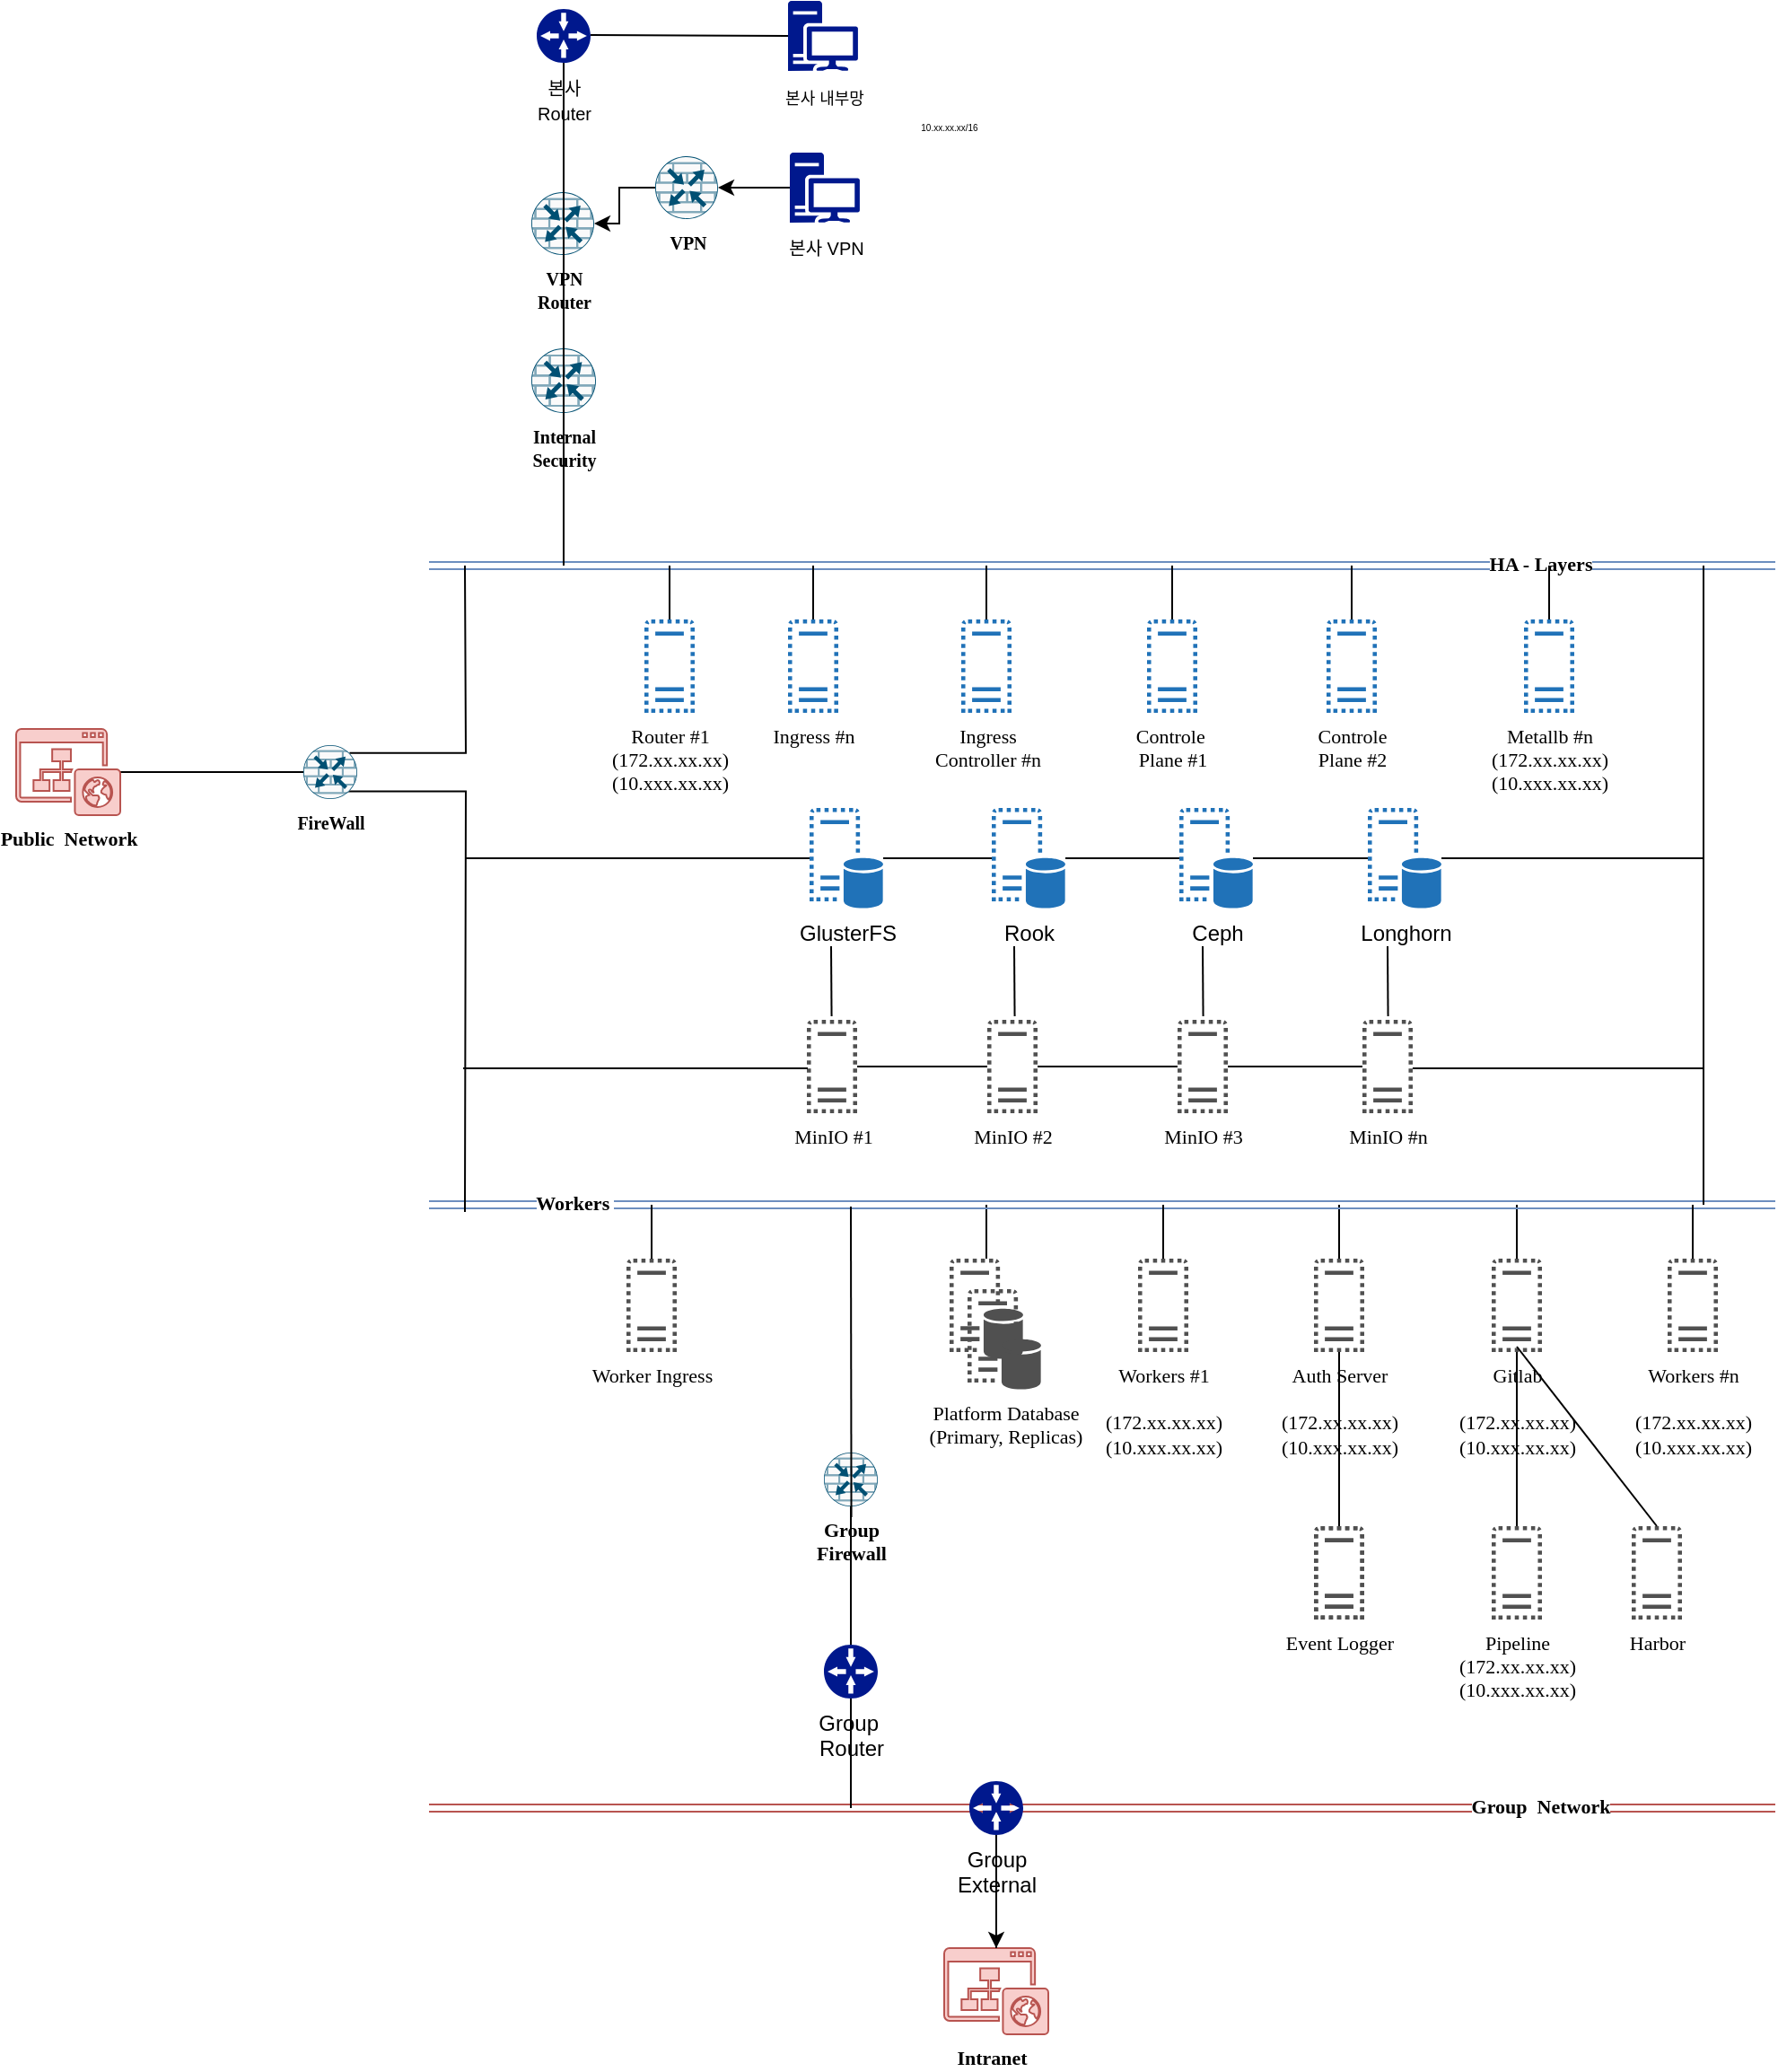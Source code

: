 <mxfile version="20.2.3" type="github">
  <diagram name="Page-1" id="bfe91b75-5d2c-26a0-9c1d-138518896778">
    <mxGraphModel dx="1422" dy="1612" grid="1" gridSize="10" guides="1" tooltips="1" connect="1" arrows="1" fold="1" page="1" pageScale="1" pageWidth="1100" pageHeight="850" background="none" math="0" shadow="0">
      <root>
        <mxCell id="0" />
        <mxCell id="1" parent="0" />
        <mxCell id="kw6kMB2n_E4hMTKtBwWy-3" style="edgeStyle=orthogonalEdgeStyle;rounded=0;orthogonalLoop=1;jettySize=auto;html=1;fontFamily=Tahoma;fontSize=11;endArrow=none;endFill=0;fontStyle=0" parent="1" source="kw6kMB2n_E4hMTKtBwWy-5" edge="1">
          <mxGeometry relative="1" as="geometry">
            <mxPoint x="720.5" y="406" as="targetPoint" />
          </mxGeometry>
        </mxCell>
        <mxCell id="kw6kMB2n_E4hMTKtBwWy-5" value="" style="sketch=0;pointerEvents=1;shadow=0;dashed=0;html=1;strokeColor=none;fillColor=#505050;labelPosition=center;verticalLabelPosition=bottom;verticalAlign=top;outlineConnect=0;align=center;shape=mxgraph.office.servers.virtual_database_server;fontFamily=Tahoma;fontSize=11;fontStyle=1" parent="1" vertex="1">
          <mxGeometry x="700" y="436" width="41" height="56" as="geometry" />
        </mxCell>
        <mxCell id="kw6kMB2n_E4hMTKtBwWy-6" value="&lt;span style=&quot;font-weight: normal;&quot;&gt;Event Logger&lt;/span&gt;" style="sketch=0;pointerEvents=1;shadow=0;dashed=0;html=1;strokeColor=none;fillColor=#505050;labelPosition=center;verticalLabelPosition=bottom;verticalAlign=top;outlineConnect=0;align=center;shape=mxgraph.office.servers.virtual_server;fontFamily=Tahoma;fontSize=11;fontStyle=1" parent="1" vertex="1">
          <mxGeometry x="903" y="585" width="28" height="52" as="geometry" />
        </mxCell>
        <mxCell id="kw6kMB2n_E4hMTKtBwWy-7" style="edgeStyle=orthogonalEdgeStyle;rounded=0;orthogonalLoop=1;jettySize=auto;html=1;fontFamily=Tahoma;fontSize=11;endArrow=none;endFill=0;fontStyle=0" parent="1" source="kw6kMB2n_E4hMTKtBwWy-9" edge="1">
          <mxGeometry relative="1" as="geometry">
            <mxPoint x="917" y="406" as="targetPoint" />
          </mxGeometry>
        </mxCell>
        <mxCell id="kw6kMB2n_E4hMTKtBwWy-8" style="edgeStyle=orthogonalEdgeStyle;rounded=0;orthogonalLoop=1;jettySize=auto;html=1;fontFamily=Tahoma;fontSize=11;endArrow=none;endFill=0;" parent="1" source="kw6kMB2n_E4hMTKtBwWy-9" target="kw6kMB2n_E4hMTKtBwWy-6" edge="1">
          <mxGeometry relative="1" as="geometry" />
        </mxCell>
        <mxCell id="kw6kMB2n_E4hMTKtBwWy-9" value="&lt;span style=&quot;font-weight: 400;&quot;&gt;Auth Server&lt;/span&gt;&lt;br&gt;&lt;br&gt;&lt;span style=&quot;font-weight: 400;&quot;&gt;(172.xx.xx.xx)&lt;/span&gt;&lt;br style=&quot;font-weight: 400;&quot;&gt;&lt;span style=&quot;font-weight: 400;&quot;&gt;(10.xxx.xx.xx)&lt;/span&gt;" style="sketch=0;pointerEvents=1;shadow=0;dashed=0;html=1;strokeColor=none;fillColor=#505050;labelPosition=center;verticalLabelPosition=bottom;verticalAlign=top;outlineConnect=0;align=center;shape=mxgraph.office.servers.virtual_server;fontFamily=Tahoma;fontSize=11;fontStyle=1" parent="1" vertex="1">
          <mxGeometry x="903" y="436" width="28" height="52" as="geometry" />
        </mxCell>
        <mxCell id="kw6kMB2n_E4hMTKtBwWy-10" style="edgeStyle=orthogonalEdgeStyle;rounded=0;orthogonalLoop=1;jettySize=auto;html=1;fontFamily=Tahoma;fontSize=11;endArrow=none;endFill=0;fontStyle=0" parent="1" source="kw6kMB2n_E4hMTKtBwWy-11" edge="1">
          <mxGeometry relative="1" as="geometry">
            <mxPoint x="1016" y="406" as="targetPoint" />
          </mxGeometry>
        </mxCell>
        <mxCell id="kw6kMB2n_E4hMTKtBwWy-11" value="&lt;span style=&quot;font-weight: normal;&quot;&gt;Gitlab&lt;/span&gt;&lt;br&gt;&lt;br&gt;&lt;span style=&quot;font-weight: 400;&quot;&gt;(172.xx.xx.xx)&lt;/span&gt;&lt;br style=&quot;font-weight: 400;&quot;&gt;&lt;span style=&quot;font-weight: 400;&quot;&gt;(10.xxx.xx.xx)&lt;/span&gt;" style="sketch=0;pointerEvents=1;shadow=0;dashed=0;html=1;strokeColor=none;fillColor=#505050;labelPosition=center;verticalLabelPosition=bottom;verticalAlign=top;outlineConnect=0;align=center;shape=mxgraph.office.servers.virtual_server;fontFamily=Tahoma;fontSize=11;fontStyle=1" parent="1" vertex="1">
          <mxGeometry x="1002" y="436" width="28" height="52" as="geometry" />
        </mxCell>
        <mxCell id="kw6kMB2n_E4hMTKtBwWy-12" value="" style="shape=link;html=1;rounded=0;fontFamily=Tahoma;fontSize=11;fontStyle=1;fillColor=#dae8fc;strokeColor=#6c8ebf;" parent="1" edge="1">
          <mxGeometry width="100" relative="1" as="geometry">
            <mxPoint x="410" y="406" as="sourcePoint" />
            <mxPoint x="1160" y="406" as="targetPoint" />
          </mxGeometry>
        </mxCell>
        <mxCell id="kw6kMB2n_E4hMTKtBwWy-13" value="Workers&amp;nbsp;" style="edgeLabel;html=1;align=center;verticalAlign=middle;resizable=0;points=[];fontSize=11;fontFamily=Tahoma;fontStyle=1" parent="kw6kMB2n_E4hMTKtBwWy-12" vertex="1" connectable="0">
          <mxGeometry x="0.649" y="1" relative="1" as="geometry">
            <mxPoint x="-538" as="offset" />
          </mxGeometry>
        </mxCell>
        <mxCell id="kw6kMB2n_E4hMTKtBwWy-14" value="" style="shape=link;html=1;rounded=0;fontFamily=Tahoma;fontSize=11;fontStyle=1;fillColor=#dae8fc;strokeColor=#6c8ebf;" parent="1" edge="1">
          <mxGeometry width="100" relative="1" as="geometry">
            <mxPoint x="410" y="50" as="sourcePoint" />
            <mxPoint x="1160" y="50" as="targetPoint" />
          </mxGeometry>
        </mxCell>
        <mxCell id="kw6kMB2n_E4hMTKtBwWy-15" value="HA - Layers" style="edgeLabel;html=1;align=center;verticalAlign=middle;resizable=0;points=[];fontSize=11;fontFamily=Tahoma;fontStyle=1" parent="kw6kMB2n_E4hMTKtBwWy-14" vertex="1" connectable="0">
          <mxGeometry x="0.649" y="1" relative="1" as="geometry">
            <mxPoint as="offset" />
          </mxGeometry>
        </mxCell>
        <mxCell id="kw6kMB2n_E4hMTKtBwWy-16" style="edgeStyle=orthogonalEdgeStyle;rounded=0;orthogonalLoop=1;jettySize=auto;html=1;fontFamily=Tahoma;fontSize=11;endArrow=none;endFill=0;fontStyle=0" parent="1" source="kw6kMB2n_E4hMTKtBwWy-17" edge="1">
          <mxGeometry relative="1" as="geometry">
            <mxPoint x="720.5" y="50" as="targetPoint" />
          </mxGeometry>
        </mxCell>
        <mxCell id="kw6kMB2n_E4hMTKtBwWy-17" value="Ingress&lt;br&gt;Controller #n" style="sketch=0;pointerEvents=1;shadow=0;dashed=0;html=1;strokeColor=none;labelPosition=center;verticalLabelPosition=bottom;verticalAlign=top;outlineConnect=0;align=center;shape=mxgraph.office.servers.virtual_server;fillColor=#2072B8;fontFamily=Tahoma;fontSize=11;fontStyle=0" parent="1" vertex="1">
          <mxGeometry x="706.5" y="80" width="28" height="52" as="geometry" />
        </mxCell>
        <mxCell id="kw6kMB2n_E4hMTKtBwWy-18" style="edgeStyle=orthogonalEdgeStyle;rounded=0;orthogonalLoop=1;jettySize=auto;html=1;fontFamily=Tahoma;fontSize=11;endArrow=none;endFill=0;fontStyle=0" parent="1" source="kw6kMB2n_E4hMTKtBwWy-19" edge="1">
          <mxGeometry relative="1" as="geometry">
            <mxPoint x="824" y="50" as="targetPoint" />
          </mxGeometry>
        </mxCell>
        <mxCell id="kw6kMB2n_E4hMTKtBwWy-19" value="Controle&amp;nbsp;&lt;br&gt;Plane #1" style="sketch=0;pointerEvents=1;shadow=0;dashed=0;html=1;strokeColor=none;labelPosition=center;verticalLabelPosition=bottom;verticalAlign=top;outlineConnect=0;align=center;shape=mxgraph.office.servers.virtual_server;fillColor=#2072B8;fontFamily=Tahoma;fontSize=11;fontStyle=0" parent="1" vertex="1">
          <mxGeometry x="810" y="80" width="28" height="52" as="geometry" />
        </mxCell>
        <mxCell id="kw6kMB2n_E4hMTKtBwWy-20" style="edgeStyle=orthogonalEdgeStyle;rounded=0;orthogonalLoop=1;jettySize=auto;html=1;fontFamily=Tahoma;fontSize=11;endArrow=none;endFill=0;fontStyle=0" parent="1" source="kw6kMB2n_E4hMTKtBwWy-21" edge="1">
          <mxGeometry relative="1" as="geometry">
            <mxPoint x="924" y="50" as="targetPoint" />
          </mxGeometry>
        </mxCell>
        <mxCell id="kw6kMB2n_E4hMTKtBwWy-21" value="Controle&lt;br&gt;Plane #2" style="sketch=0;pointerEvents=1;shadow=0;dashed=0;html=1;strokeColor=none;labelPosition=center;verticalLabelPosition=bottom;verticalAlign=top;outlineConnect=0;align=center;shape=mxgraph.office.servers.virtual_server;fillColor=#2072B8;fontFamily=Tahoma;fontSize=11;fontStyle=0" parent="1" vertex="1">
          <mxGeometry x="910" y="80" width="28" height="52" as="geometry" />
        </mxCell>
        <mxCell id="kw6kMB2n_E4hMTKtBwWy-22" style="edgeStyle=orthogonalEdgeStyle;rounded=0;orthogonalLoop=1;jettySize=auto;html=1;fontFamily=Tahoma;fontSize=11;endArrow=none;endFill=0;fontStyle=0" parent="1" source="kw6kMB2n_E4hMTKtBwWy-23" edge="1">
          <mxGeometry relative="1" as="geometry">
            <mxPoint x="1034" y="50" as="targetPoint" />
          </mxGeometry>
        </mxCell>
        <mxCell id="kw6kMB2n_E4hMTKtBwWy-23" value="Metallb #n&lt;br&gt;(172.xx.xx.xx)&lt;br&gt;(10.xxx.xx.xx)" style="sketch=0;pointerEvents=1;shadow=0;dashed=0;html=1;strokeColor=none;labelPosition=center;verticalLabelPosition=bottom;verticalAlign=top;outlineConnect=0;align=center;shape=mxgraph.office.servers.virtual_server;fillColor=#2072B8;fontFamily=Tahoma;fontSize=11;fontStyle=0" parent="1" vertex="1">
          <mxGeometry x="1020" y="80" width="28" height="52" as="geometry" />
        </mxCell>
        <mxCell id="kw6kMB2n_E4hMTKtBwWy-24" style="edgeStyle=orthogonalEdgeStyle;rounded=0;orthogonalLoop=1;jettySize=auto;html=1;fontFamily=Tahoma;fontSize=11;endArrow=none;endFill=0;fontStyle=0" parent="1" source="kw6kMB2n_E4hMTKtBwWy-25" edge="1">
          <mxGeometry relative="1" as="geometry">
            <mxPoint x="819" y="406" as="targetPoint" />
          </mxGeometry>
        </mxCell>
        <mxCell id="kw6kMB2n_E4hMTKtBwWy-25" value="Workers #1&lt;br&gt;&lt;br&gt;(172.xx.xx.xx)&lt;br&gt;(10.xxx.xx.xx)" style="sketch=0;pointerEvents=1;shadow=0;dashed=0;html=1;strokeColor=none;fillColor=#505050;labelPosition=center;verticalLabelPosition=bottom;verticalAlign=top;outlineConnect=0;align=center;shape=mxgraph.office.servers.virtual_server;fontFamily=Tahoma;fontSize=11;fontStyle=0" parent="1" vertex="1">
          <mxGeometry x="805" y="436" width="28" height="52" as="geometry" />
        </mxCell>
        <mxCell id="kw6kMB2n_E4hMTKtBwWy-26" style="edgeStyle=orthogonalEdgeStyle;rounded=0;orthogonalLoop=1;jettySize=auto;html=1;fontFamily=Tahoma;fontSize=11;endArrow=none;endFill=0;fontStyle=0" parent="1" source="kw6kMB2n_E4hMTKtBwWy-27" edge="1">
          <mxGeometry relative="1" as="geometry">
            <mxPoint x="1114" y="406" as="targetPoint" />
          </mxGeometry>
        </mxCell>
        <mxCell id="kw6kMB2n_E4hMTKtBwWy-27" value="Workers #n&lt;br&gt;&lt;br&gt;(172.xx.xx.xx)&lt;br&gt;(10.xxx.xx.xx)" style="sketch=0;pointerEvents=1;shadow=0;dashed=0;html=1;strokeColor=none;fillColor=#505050;labelPosition=center;verticalLabelPosition=bottom;verticalAlign=top;outlineConnect=0;align=center;shape=mxgraph.office.servers.virtual_server;fontFamily=Tahoma;fontSize=11;fontStyle=0" parent="1" vertex="1">
          <mxGeometry x="1100" y="436" width="28" height="52" as="geometry" />
        </mxCell>
        <mxCell id="kw6kMB2n_E4hMTKtBwWy-28" style="edgeStyle=orthogonalEdgeStyle;rounded=0;orthogonalLoop=1;jettySize=auto;html=1;fontFamily=Tahoma;fontSize=11;endArrow=none;endFill=0;fontStyle=0" parent="1" source="kw6kMB2n_E4hMTKtBwWy-29" edge="1">
          <mxGeometry relative="1" as="geometry">
            <mxPoint x="534" y="406" as="targetPoint" />
          </mxGeometry>
        </mxCell>
        <mxCell id="kw6kMB2n_E4hMTKtBwWy-29" value="Worker Ingress" style="sketch=0;pointerEvents=1;shadow=0;dashed=0;html=1;strokeColor=none;fillColor=#505050;labelPosition=center;verticalLabelPosition=bottom;verticalAlign=top;outlineConnect=0;align=center;shape=mxgraph.office.servers.virtual_server;fontFamily=Tahoma;fontSize=11;fontStyle=0" parent="1" vertex="1">
          <mxGeometry x="520" y="436" width="28" height="52" as="geometry" />
        </mxCell>
        <mxCell id="kw6kMB2n_E4hMTKtBwWy-30" style="edgeStyle=orthogonalEdgeStyle;rounded=0;orthogonalLoop=1;jettySize=auto;html=1;fontFamily=Tahoma;fontSize=11;endArrow=none;endFill=0;fontStyle=0" parent="1" source="kw6kMB2n_E4hMTKtBwWy-31" edge="1">
          <mxGeometry relative="1" as="geometry">
            <mxPoint x="544" y="50" as="targetPoint" />
          </mxGeometry>
        </mxCell>
        <mxCell id="kw6kMB2n_E4hMTKtBwWy-31" value="Router #1&lt;br&gt;(172.xx.xx.xx)&lt;br&gt;(10.xxx.xx.xx)" style="sketch=0;pointerEvents=1;shadow=0;dashed=0;html=1;strokeColor=none;labelPosition=center;verticalLabelPosition=bottom;verticalAlign=top;outlineConnect=0;align=center;shape=mxgraph.office.servers.virtual_server;fillColor=#2072B8;fontFamily=Tahoma;fontSize=11;fontStyle=0" parent="1" vertex="1">
          <mxGeometry x="530" y="80" width="28" height="52" as="geometry" />
        </mxCell>
        <mxCell id="kw6kMB2n_E4hMTKtBwWy-32" style="edgeStyle=orthogonalEdgeStyle;rounded=0;orthogonalLoop=1;jettySize=auto;html=1;fontFamily=Tahoma;fontSize=11;endArrow=none;endFill=0;fontStyle=0" parent="1" source="kw6kMB2n_E4hMTKtBwWy-33" edge="1">
          <mxGeometry relative="1" as="geometry">
            <mxPoint x="624" y="50" as="targetPoint" />
          </mxGeometry>
        </mxCell>
        <mxCell id="kw6kMB2n_E4hMTKtBwWy-33" value="Ingress #n" style="sketch=0;pointerEvents=1;shadow=0;dashed=0;html=1;strokeColor=none;labelPosition=center;verticalLabelPosition=bottom;verticalAlign=top;outlineConnect=0;align=center;shape=mxgraph.office.servers.virtual_server;fillColor=#2072B8;fontFamily=Tahoma;fontSize=11;fontStyle=0" parent="1" vertex="1">
          <mxGeometry x="610" y="80" width="28" height="52" as="geometry" />
        </mxCell>
        <mxCell id="kw6kMB2n_E4hMTKtBwWy-34" style="edgeStyle=orthogonalEdgeStyle;rounded=0;orthogonalLoop=1;jettySize=auto;html=1;exitX=0.856;exitY=0.145;exitDx=0;exitDy=0;exitPerimeter=0;fontFamily=Tahoma;fontSize=11;endArrow=none;endFill=0;fontStyle=0" parent="1" source="kw6kMB2n_E4hMTKtBwWy-36" edge="1">
          <mxGeometry relative="1" as="geometry">
            <mxPoint x="430" y="50" as="targetPoint" />
            <mxPoint x="356.5" y="160" as="sourcePoint" />
          </mxGeometry>
        </mxCell>
        <mxCell id="kw6kMB2n_E4hMTKtBwWy-35" style="edgeStyle=orthogonalEdgeStyle;rounded=0;orthogonalLoop=1;jettySize=auto;html=1;exitX=0.7;exitY=0.86;exitDx=0;exitDy=0;exitPerimeter=0;fontFamily=Tahoma;fontSize=11;endArrow=none;endFill=0;fontStyle=0" parent="1" source="kw6kMB2n_E4hMTKtBwWy-36" edge="1">
          <mxGeometry relative="1" as="geometry">
            <mxPoint x="430" y="410" as="targetPoint" />
            <mxPoint x="356.5" y="187.5" as="sourcePoint" />
          </mxGeometry>
        </mxCell>
        <mxCell id="kw6kMB2n_E4hMTKtBwWy-36" value="&lt;font style=&quot;font-size: 10px;&quot;&gt;FireWall&lt;/font&gt;" style="sketch=0;points=[[0.5,0,0],[1,0.5,0],[0.5,1,0],[0,0.5,0],[0.145,0.145,0],[0.856,0.145,0],[0.855,0.856,0],[0.145,0.855,0]];verticalLabelPosition=bottom;html=1;verticalAlign=top;aspect=fixed;align=center;pointerEvents=1;shape=mxgraph.cisco19.rect;prIcon=router_with_firewall;fillColor=#FAFAFA;strokeColor=#005073;fontFamily=Tahoma;fontSize=11;fontStyle=1" parent="1" vertex="1">
          <mxGeometry x="340" y="150" width="30" height="30" as="geometry" />
        </mxCell>
        <mxCell id="kw6kMB2n_E4hMTKtBwWy-37" style="edgeStyle=orthogonalEdgeStyle;rounded=0;orthogonalLoop=1;jettySize=auto;html=1;entryX=0;entryY=0.5;entryDx=0;entryDy=0;entryPerimeter=0;fontFamily=Tahoma;fontSize=11;endArrow=none;endFill=0;fontStyle=0" parent="1" source="kw6kMB2n_E4hMTKtBwWy-38" target="kw6kMB2n_E4hMTKtBwWy-36" edge="1">
          <mxGeometry relative="1" as="geometry" />
        </mxCell>
        <mxCell id="kw6kMB2n_E4hMTKtBwWy-38" value="Public&amp;nbsp; Network" style="sketch=0;pointerEvents=1;shadow=0;dashed=0;html=1;strokeColor=#b85450;fillColor=#f8cecc;labelPosition=center;verticalLabelPosition=bottom;verticalAlign=top;outlineConnect=0;align=center;shape=mxgraph.office.sites.website_public;fontFamily=Tahoma;fontSize=11;fontStyle=1" parent="1" vertex="1">
          <mxGeometry x="180" y="141" width="58" height="48" as="geometry" />
        </mxCell>
        <mxCell id="kw6kMB2n_E4hMTKtBwWy-39" value="" style="shape=link;html=1;rounded=0;fontFamily=Tahoma;fontSize=11;fillColor=#f8cecc;strokeColor=#b85450;fontStyle=1" parent="1" edge="1">
          <mxGeometry width="100" relative="1" as="geometry">
            <mxPoint x="410" y="742" as="sourcePoint" />
            <mxPoint x="1160" y="742" as="targetPoint" />
          </mxGeometry>
        </mxCell>
        <mxCell id="kw6kMB2n_E4hMTKtBwWy-40" value="Group&amp;nbsp; Network" style="edgeLabel;html=1;align=center;verticalAlign=middle;resizable=0;points=[];fontSize=11;fontFamily=Tahoma;fontStyle=1" parent="kw6kMB2n_E4hMTKtBwWy-39" vertex="1" connectable="0">
          <mxGeometry x="0.649" y="1" relative="1" as="geometry">
            <mxPoint as="offset" />
          </mxGeometry>
        </mxCell>
        <mxCell id="kw6kMB2n_E4hMTKtBwWy-41" style="edgeStyle=orthogonalEdgeStyle;rounded=0;orthogonalLoop=1;jettySize=auto;html=1;fontFamily=Tahoma;fontSize=11;endArrow=none;endFill=0;fontStyle=0;exitX=0.5;exitY=1;exitDx=0;exitDy=0;exitPerimeter=0;startArrow=none;" parent="1" source="kw6kMB2n_E4hMTKtBwWy-51" edge="1">
          <mxGeometry relative="1" as="geometry">
            <mxPoint x="645" y="742" as="targetPoint" />
          </mxGeometry>
        </mxCell>
        <mxCell id="kw6kMB2n_E4hMTKtBwWy-42" value="Group&lt;br&gt;Firewall" style="sketch=0;points=[[0.5,0,0],[1,0.5,0],[0.5,1,0],[0,0.5,0],[0.145,0.145,0],[0.856,0.145,0],[0.855,0.856,0],[0.145,0.855,0]];verticalLabelPosition=bottom;html=1;verticalAlign=top;aspect=fixed;align=center;pointerEvents=1;shape=mxgraph.cisco19.rect;prIcon=router_with_firewall;fillColor=#FAFAFA;strokeColor=#005073;fontFamily=Tahoma;fontSize=11;fontStyle=1" parent="1" vertex="1">
          <mxGeometry x="630" y="544" width="30" height="30" as="geometry" />
        </mxCell>
        <mxCell id="kw6kMB2n_E4hMTKtBwWy-43" value="" style="sketch=0;pointerEvents=1;shadow=0;dashed=0;html=1;strokeColor=none;fillColor=#505050;labelPosition=center;verticalLabelPosition=bottom;verticalAlign=top;outlineConnect=0;align=center;shape=mxgraph.office.servers.virtual_server;fontFamily=Tahoma;fontSize=11;fontStyle=1" parent="1" vertex="1">
          <mxGeometry x="903" y="585" width="28" height="52" as="geometry" />
        </mxCell>
        <mxCell id="kw6kMB2n_E4hMTKtBwWy-46" value="&lt;span style=&quot;font-weight: normal;&quot;&gt;Pipeline&lt;br&gt;&lt;/span&gt;&lt;span style=&quot;font-weight: 400;&quot;&gt;(172.xx.xx.xx)&lt;/span&gt;&lt;br style=&quot;font-weight: 400;&quot;&gt;&lt;span style=&quot;font-weight: 400;&quot;&gt;(10.xxx.xx.xx)&lt;/span&gt;&lt;span style=&quot;font-weight: normal;&quot;&gt;&lt;br&gt;&lt;/span&gt;" style="sketch=0;pointerEvents=1;shadow=0;dashed=0;html=1;strokeColor=none;fillColor=#505050;labelPosition=center;verticalLabelPosition=bottom;verticalAlign=top;outlineConnect=0;align=center;shape=mxgraph.office.servers.virtual_server;fontFamily=Tahoma;fontSize=11;fontStyle=1" parent="1" vertex="1">
          <mxGeometry x="1002" y="585" width="28" height="52" as="geometry" />
        </mxCell>
        <mxCell id="kw6kMB2n_E4hMTKtBwWy-47" value="&lt;span style=&quot;font-weight: normal;&quot;&gt;Harbor&lt;/span&gt;" style="sketch=0;pointerEvents=1;shadow=0;dashed=0;html=1;strokeColor=none;fillColor=#505050;labelPosition=center;verticalLabelPosition=bottom;verticalAlign=top;outlineConnect=0;align=center;shape=mxgraph.office.servers.virtual_server;fontFamily=Tahoma;fontSize=11;fontStyle=1" parent="1" vertex="1">
          <mxGeometry x="1080" y="585" width="28" height="52" as="geometry" />
        </mxCell>
        <mxCell id="kw6kMB2n_E4hMTKtBwWy-48" value="" style="endArrow=none;html=1;rounded=0;" parent="1" source="kw6kMB2n_E4hMTKtBwWy-46" target="kw6kMB2n_E4hMTKtBwWy-11" edge="1">
          <mxGeometry width="50" height="50" relative="1" as="geometry">
            <mxPoint x="1020" y="565" as="sourcePoint" />
            <mxPoint x="1070" y="515" as="targetPoint" />
          </mxGeometry>
        </mxCell>
        <mxCell id="kw6kMB2n_E4hMTKtBwWy-49" value="" style="endArrow=none;html=1;rounded=0;entryX=0.5;entryY=0;entryDx=0;entryDy=0;entryPerimeter=0;" parent="1" target="kw6kMB2n_E4hMTKtBwWy-47" edge="1">
          <mxGeometry width="50" height="50" relative="1" as="geometry">
            <mxPoint x="1016" y="485" as="sourcePoint" />
            <mxPoint x="1050" y="585" as="targetPoint" />
          </mxGeometry>
        </mxCell>
        <mxCell id="kw6kMB2n_E4hMTKtBwWy-51" value="Group&amp;nbsp;&lt;br&gt;Router" style="sketch=0;aspect=fixed;pointerEvents=1;shadow=0;dashed=0;html=1;strokeColor=none;labelPosition=center;verticalLabelPosition=bottom;verticalAlign=top;align=center;fillColor=#00188D;shape=mxgraph.mscae.enterprise.gateway" parent="1" vertex="1">
          <mxGeometry x="630" y="651" width="30" height="30" as="geometry" />
        </mxCell>
        <mxCell id="kw6kMB2n_E4hMTKtBwWy-52" value="" style="edgeStyle=orthogonalEdgeStyle;rounded=0;orthogonalLoop=1;jettySize=auto;html=1;fontFamily=Tahoma;fontSize=11;endArrow=none;endFill=0;fontStyle=0;exitX=0.5;exitY=1;exitDx=0;exitDy=0;exitPerimeter=0;entryX=0.5;entryY=0;entryDx=0;entryDy=0;entryPerimeter=0;" parent="1" source="kw6kMB2n_E4hMTKtBwWy-42" target="kw6kMB2n_E4hMTKtBwWy-51" edge="1">
          <mxGeometry relative="1" as="geometry">
            <mxPoint x="645.0" y="675" as="targetPoint" />
            <mxPoint x="645" y="492" as="sourcePoint" />
          </mxGeometry>
        </mxCell>
        <mxCell id="kw6kMB2n_E4hMTKtBwWy-138" value="" style="edgeStyle=orthogonalEdgeStyle;rounded=0;orthogonalLoop=1;jettySize=auto;html=1;fontSize=10;" parent="1" source="kw6kMB2n_E4hMTKtBwWy-53" target="kw6kMB2n_E4hMTKtBwWy-136" edge="1">
          <mxGeometry relative="1" as="geometry" />
        </mxCell>
        <mxCell id="kw6kMB2n_E4hMTKtBwWy-53" value="Group&lt;br&gt;External" style="sketch=0;aspect=fixed;pointerEvents=1;shadow=0;dashed=0;html=1;strokeColor=none;labelPosition=center;verticalLabelPosition=bottom;verticalAlign=top;align=center;fillColor=#00188D;shape=mxgraph.mscae.enterprise.gateway" parent="1" vertex="1">
          <mxGeometry x="711" y="727" width="30" height="30" as="geometry" />
        </mxCell>
        <mxCell id="kw6kMB2n_E4hMTKtBwWy-54" value="&lt;font style=&quot;font-size: 9px;&quot;&gt;본사 내부망&lt;/font&gt;" style="sketch=0;aspect=fixed;pointerEvents=1;shadow=0;dashed=0;html=1;strokeColor=none;labelPosition=center;verticalLabelPosition=bottom;verticalAlign=top;align=center;fillColor=#00188D;shape=mxgraph.mscae.enterprise.workstation_client" parent="1" vertex="1">
          <mxGeometry x="610" y="-264.5" width="39" height="39" as="geometry" />
        </mxCell>
        <mxCell id="kw6kMB2n_E4hMTKtBwWy-55" value="&lt;font size=&quot;1&quot;&gt;본사&lt;br&gt;Router&lt;br&gt;&lt;/font&gt;" style="sketch=0;aspect=fixed;pointerEvents=1;shadow=0;dashed=0;html=1;strokeColor=none;labelPosition=center;verticalLabelPosition=bottom;verticalAlign=top;align=center;fillColor=#00188D;shape=mxgraph.mscae.enterprise.gateway" parent="1" vertex="1">
          <mxGeometry x="470" y="-260" width="30" height="30" as="geometry" />
        </mxCell>
        <mxCell id="kw6kMB2n_E4hMTKtBwWy-56" value="&lt;font size=&quot;1&quot;&gt;VPN&lt;br&gt;Router&lt;br&gt;&lt;/font&gt;" style="sketch=0;points=[[0.5,0,0],[1,0.5,0],[0.5,1,0],[0,0.5,0],[0.145,0.145,0],[0.856,0.145,0],[0.855,0.856,0],[0.145,0.855,0]];verticalLabelPosition=bottom;html=1;verticalAlign=top;aspect=fixed;align=center;pointerEvents=1;shape=mxgraph.cisco19.rect;prIcon=router_with_firewall;fillColor=#FAFAFA;strokeColor=#005073;fontFamily=Tahoma;fontSize=11;fontStyle=1" parent="1" vertex="1">
          <mxGeometry x="467" y="-158" width="35" height="35" as="geometry" />
        </mxCell>
        <mxCell id="kw6kMB2n_E4hMTKtBwWy-57" value="&lt;font size=&quot;1&quot;&gt;Internal&lt;br&gt;Security&lt;br&gt;&lt;/font&gt;" style="sketch=0;points=[[0.5,0,0],[1,0.5,0],[0.5,1,0],[0,0.5,0],[0.145,0.145,0],[0.856,0.145,0],[0.855,0.856,0],[0.145,0.855,0]];verticalLabelPosition=bottom;html=1;verticalAlign=top;aspect=fixed;align=center;pointerEvents=1;shape=mxgraph.cisco19.rect;prIcon=router_with_firewall;fillColor=#FAFAFA;strokeColor=#005073;fontFamily=Tahoma;fontSize=11;fontStyle=1" parent="1" vertex="1">
          <mxGeometry x="467" y="-71" width="36" height="36" as="geometry" />
        </mxCell>
        <mxCell id="kw6kMB2n_E4hMTKtBwWy-58" value="" style="endArrow=none;html=1;rounded=0;entryX=0;entryY=0.5;entryDx=0;entryDy=0;entryPerimeter=0;" parent="1" target="kw6kMB2n_E4hMTKtBwWy-54" edge="1">
          <mxGeometry width="50" height="50" relative="1" as="geometry">
            <mxPoint x="500" y="-245.5" as="sourcePoint" />
            <mxPoint x="620" y="-170.5" as="targetPoint" />
          </mxGeometry>
        </mxCell>
        <mxCell id="kw6kMB2n_E4hMTKtBwWy-59" value="" style="endArrow=none;html=1;rounded=0;entryX=0.5;entryY=1;entryDx=0;entryDy=0;entryPerimeter=0;" parent="1" target="kw6kMB2n_E4hMTKtBwWy-55" edge="1">
          <mxGeometry width="50" height="50" relative="1" as="geometry">
            <mxPoint x="485" y="50" as="sourcePoint" />
            <mxPoint x="430" y="-180" as="targetPoint" />
          </mxGeometry>
        </mxCell>
        <mxCell id="kw6kMB2n_E4hMTKtBwWy-60" value="" style="edgeStyle=orthogonalEdgeStyle;rounded=0;orthogonalLoop=1;jettySize=auto;html=1;" parent="1" source="kw6kMB2n_E4hMTKtBwWy-61" target="kw6kMB2n_E4hMTKtBwWy-63" edge="1">
          <mxGeometry relative="1" as="geometry" />
        </mxCell>
        <mxCell id="kw6kMB2n_E4hMTKtBwWy-61" value="&lt;font size=&quot;1&quot;&gt;본사 VPN&lt;br&gt;&lt;/font&gt;" style="sketch=0;aspect=fixed;pointerEvents=1;shadow=0;dashed=0;html=1;strokeColor=none;labelPosition=center;verticalLabelPosition=bottom;verticalAlign=top;align=center;fillColor=#00188D;shape=mxgraph.mscae.enterprise.workstation_client" parent="1" vertex="1">
          <mxGeometry x="611" y="-180" width="39" height="39" as="geometry" />
        </mxCell>
        <mxCell id="kw6kMB2n_E4hMTKtBwWy-62" value="" style="edgeStyle=orthogonalEdgeStyle;rounded=0;orthogonalLoop=1;jettySize=auto;html=1;" parent="1" source="kw6kMB2n_E4hMTKtBwWy-63" target="kw6kMB2n_E4hMTKtBwWy-56" edge="1">
          <mxGeometry relative="1" as="geometry" />
        </mxCell>
        <mxCell id="kw6kMB2n_E4hMTKtBwWy-63" value="&lt;font size=&quot;1&quot;&gt;VPN&lt;br&gt;&lt;/font&gt;" style="sketch=0;points=[[0.5,0,0],[1,0.5,0],[0.5,1,0],[0,0.5,0],[0.145,0.145,0],[0.856,0.145,0],[0.855,0.856,0],[0.145,0.855,0]];verticalLabelPosition=bottom;html=1;verticalAlign=top;aspect=fixed;align=center;pointerEvents=1;shape=mxgraph.cisco19.rect;prIcon=router_with_firewall;fillColor=#FAFAFA;strokeColor=#005073;fontFamily=Tahoma;fontSize=11;fontStyle=1" parent="1" vertex="1">
          <mxGeometry x="536" y="-178" width="35" height="35" as="geometry" />
        </mxCell>
        <mxCell id="kw6kMB2n_E4hMTKtBwWy-65" value="10.xx.xx.xx/16" style="text;html=1;strokeColor=none;fillColor=none;align=center;verticalAlign=middle;whiteSpace=wrap;rounded=0;fontSize=5;" parent="1" vertex="1">
          <mxGeometry x="650" y="-230" width="100" height="70" as="geometry" />
        </mxCell>
        <mxCell id="kw6kMB2n_E4hMTKtBwWy-72" value="Rook&lt;br&gt;" style="sketch=0;pointerEvents=1;shadow=0;dashed=0;html=1;strokeColor=none;labelPosition=center;verticalLabelPosition=bottom;verticalAlign=top;outlineConnect=0;align=center;shape=mxgraph.office.servers.virtual_database_server;fillColor=#2072B8;" parent="1" vertex="1">
          <mxGeometry x="723.5" y="185" width="41" height="56" as="geometry" />
        </mxCell>
        <mxCell id="kw6kMB2n_E4hMTKtBwWy-75" value="GlusterFS" style="sketch=0;pointerEvents=1;shadow=0;dashed=0;html=1;strokeColor=none;labelPosition=center;verticalLabelPosition=bottom;verticalAlign=top;outlineConnect=0;align=center;shape=mxgraph.office.servers.virtual_database_server;fillColor=#2072B8;" parent="1" vertex="1">
          <mxGeometry x="622" y="185" width="41" height="56" as="geometry" />
        </mxCell>
        <mxCell id="kw6kMB2n_E4hMTKtBwWy-77" value="Ceph" style="sketch=0;pointerEvents=1;shadow=0;dashed=0;html=1;strokeColor=none;labelPosition=center;verticalLabelPosition=bottom;verticalAlign=top;outlineConnect=0;align=center;shape=mxgraph.office.servers.virtual_database_server;fillColor=#2072B8;" parent="1" vertex="1">
          <mxGeometry x="828" y="185" width="41" height="56" as="geometry" />
        </mxCell>
        <mxCell id="kw6kMB2n_E4hMTKtBwWy-89" value="Longhorn" style="sketch=0;pointerEvents=1;shadow=0;dashed=0;html=1;strokeColor=none;labelPosition=center;verticalLabelPosition=bottom;verticalAlign=top;outlineConnect=0;align=center;shape=mxgraph.office.servers.virtual_database_server;fillColor=#2072B8;" parent="1" vertex="1">
          <mxGeometry x="933" y="185" width="41" height="56" as="geometry" />
        </mxCell>
        <mxCell id="kw6kMB2n_E4hMTKtBwWy-98" value="" style="endArrow=none;html=1;rounded=0;fontSize=10;" parent="1" source="kw6kMB2n_E4hMTKtBwWy-75" edge="1">
          <mxGeometry width="50" height="50" relative="1" as="geometry">
            <mxPoint x="680" y="300" as="sourcePoint" />
            <mxPoint x="430" y="213" as="targetPoint" />
          </mxGeometry>
        </mxCell>
        <mxCell id="kw6kMB2n_E4hMTKtBwWy-99" value="" style="endArrow=none;html=1;rounded=0;fontSize=10;edgeStyle=orthogonalEdgeStyle;" parent="1" target="kw6kMB2n_E4hMTKtBwWy-89" edge="1">
          <mxGeometry width="50" height="50" relative="1" as="geometry">
            <mxPoint x="1120" y="50" as="sourcePoint" />
            <mxPoint x="990" y="212.52" as="targetPoint" />
            <Array as="points">
              <mxPoint x="1120" y="213" />
            </Array>
          </mxGeometry>
        </mxCell>
        <mxCell id="kw6kMB2n_E4hMTKtBwWy-100" value="&lt;span style=&quot;font-weight: normal;&quot;&gt;Platform Database&lt;br&gt;(Primary, Replicas)&lt;/span&gt;" style="sketch=0;pointerEvents=1;shadow=0;dashed=0;html=1;strokeColor=none;fillColor=#505050;labelPosition=center;verticalLabelPosition=bottom;verticalAlign=top;outlineConnect=0;align=center;shape=mxgraph.office.servers.virtual_database_server;fontFamily=Tahoma;fontSize=11;fontStyle=1" parent="1" vertex="1">
          <mxGeometry x="710" y="453" width="41" height="56" as="geometry" />
        </mxCell>
        <mxCell id="kw6kMB2n_E4hMTKtBwWy-103" value="MinIO #1" style="sketch=0;pointerEvents=1;shadow=0;dashed=0;html=1;strokeColor=none;fillColor=#505050;labelPosition=center;verticalLabelPosition=bottom;verticalAlign=top;outlineConnect=0;align=center;shape=mxgraph.office.servers.virtual_server;fontFamily=Tahoma;fontSize=11;fontStyle=0" parent="1" vertex="1">
          <mxGeometry x="620.5" y="303" width="28" height="52" as="geometry" />
        </mxCell>
        <mxCell id="kw6kMB2n_E4hMTKtBwWy-104" value="MinIO #2" style="sketch=0;pointerEvents=1;shadow=0;dashed=0;html=1;strokeColor=none;fillColor=#505050;labelPosition=center;verticalLabelPosition=bottom;verticalAlign=top;outlineConnect=0;align=center;shape=mxgraph.office.servers.virtual_server;fontFamily=Tahoma;fontSize=11;fontStyle=0" parent="1" vertex="1">
          <mxGeometry x="721" y="303" width="28" height="52" as="geometry" />
        </mxCell>
        <mxCell id="kw6kMB2n_E4hMTKtBwWy-105" value="MinIO #3" style="sketch=0;pointerEvents=1;shadow=0;dashed=0;html=1;strokeColor=none;fillColor=#505050;labelPosition=center;verticalLabelPosition=bottom;verticalAlign=top;outlineConnect=0;align=center;shape=mxgraph.office.servers.virtual_server;fontFamily=Tahoma;fontSize=11;fontStyle=0" parent="1" vertex="1">
          <mxGeometry x="827" y="303" width="28" height="52" as="geometry" />
        </mxCell>
        <mxCell id="kw6kMB2n_E4hMTKtBwWy-106" value="MinIO #n" style="sketch=0;pointerEvents=1;shadow=0;dashed=0;html=1;strokeColor=none;fillColor=#505050;labelPosition=center;verticalLabelPosition=bottom;verticalAlign=top;outlineConnect=0;align=center;shape=mxgraph.office.servers.virtual_server;fontFamily=Tahoma;fontSize=11;fontStyle=0" parent="1" vertex="1">
          <mxGeometry x="930" y="303" width="28" height="52" as="geometry" />
        </mxCell>
        <mxCell id="kw6kMB2n_E4hMTKtBwWy-113" value="" style="endArrow=none;html=1;rounded=0;fontSize=10;" parent="1" edge="1">
          <mxGeometry width="50" height="50" relative="1" as="geometry">
            <mxPoint x="621" y="330.0" as="sourcePoint" />
            <mxPoint x="429" y="330" as="targetPoint" />
          </mxGeometry>
        </mxCell>
        <mxCell id="kw6kMB2n_E4hMTKtBwWy-115" value="" style="endArrow=none;html=1;rounded=0;fontSize=10;edgeStyle=orthogonalEdgeStyle;" parent="1" target="kw6kMB2n_E4hMTKtBwWy-106" edge="1">
          <mxGeometry width="50" height="50" relative="1" as="geometry">
            <mxPoint x="1120" y="50" as="sourcePoint" />
            <mxPoint x="974" y="213.048" as="targetPoint" />
            <Array as="points">
              <mxPoint x="1120" y="330" />
            </Array>
          </mxGeometry>
        </mxCell>
        <mxCell id="kw6kMB2n_E4hMTKtBwWy-117" value="" style="endArrow=none;html=1;rounded=0;fontSize=10;" parent="1" source="kw6kMB2n_E4hMTKtBwWy-105" target="kw6kMB2n_E4hMTKtBwWy-106" edge="1">
          <mxGeometry width="50" height="50" relative="1" as="geometry">
            <mxPoint x="855" y="328" as="sourcePoint" />
            <mxPoint x="930" y="328" as="targetPoint" />
          </mxGeometry>
        </mxCell>
        <mxCell id="kw6kMB2n_E4hMTKtBwWy-118" value="" style="endArrow=none;html=1;rounded=0;fontSize=10;" parent="1" source="kw6kMB2n_E4hMTKtBwWy-104" target="kw6kMB2n_E4hMTKtBwWy-105" edge="1">
          <mxGeometry width="50" height="50" relative="1" as="geometry">
            <mxPoint x="750" y="328" as="sourcePoint" />
            <mxPoint x="825" y="328" as="targetPoint" />
          </mxGeometry>
        </mxCell>
        <mxCell id="kw6kMB2n_E4hMTKtBwWy-119" value="" style="endArrow=none;html=1;rounded=0;fontSize=10;" parent="1" source="kw6kMB2n_E4hMTKtBwWy-103" target="kw6kMB2n_E4hMTKtBwWy-104" edge="1">
          <mxGeometry width="50" height="50" relative="1" as="geometry">
            <mxPoint x="650" y="330" as="sourcePoint" />
            <mxPoint x="725" y="330" as="targetPoint" />
          </mxGeometry>
        </mxCell>
        <mxCell id="kw6kMB2n_E4hMTKtBwWy-122" value="" style="endArrow=none;html=1;rounded=0;fontSize=10;" parent="1" source="kw6kMB2n_E4hMTKtBwWy-75" target="kw6kMB2n_E4hMTKtBwWy-72" edge="1">
          <mxGeometry width="50" height="50" relative="1" as="geometry">
            <mxPoint x="658.5" y="339" as="sourcePoint" />
            <mxPoint x="731" y="339" as="targetPoint" />
          </mxGeometry>
        </mxCell>
        <mxCell id="kw6kMB2n_E4hMTKtBwWy-124" value="" style="endArrow=none;html=1;rounded=0;fontSize=10;" parent="1" source="kw6kMB2n_E4hMTKtBwWy-72" target="kw6kMB2n_E4hMTKtBwWy-77" edge="1">
          <mxGeometry width="50" height="50" relative="1" as="geometry">
            <mxPoint x="673.0" y="223.0" as="sourcePoint" />
            <mxPoint x="733.5" y="223.0" as="targetPoint" />
          </mxGeometry>
        </mxCell>
        <mxCell id="kw6kMB2n_E4hMTKtBwWy-125" value="" style="endArrow=none;html=1;rounded=0;fontSize=10;" parent="1" source="kw6kMB2n_E4hMTKtBwWy-77" target="kw6kMB2n_E4hMTKtBwWy-89" edge="1">
          <mxGeometry width="50" height="50" relative="1" as="geometry">
            <mxPoint x="683.0" y="233.0" as="sourcePoint" />
            <mxPoint x="743.5" y="233.0" as="targetPoint" />
          </mxGeometry>
        </mxCell>
        <mxCell id="kw6kMB2n_E4hMTKtBwWy-126" value="" style="endArrow=none;html=1;rounded=0;fontSize=10;" parent="1" edge="1">
          <mxGeometry width="50" height="50" relative="1" as="geometry">
            <mxPoint x="634.28" y="301" as="sourcePoint" />
            <mxPoint x="634" y="262" as="targetPoint" />
          </mxGeometry>
        </mxCell>
        <mxCell id="kw6kMB2n_E4hMTKtBwWy-127" value="" style="endArrow=none;html=1;rounded=0;fontSize=10;" parent="1" edge="1">
          <mxGeometry width="50" height="50" relative="1" as="geometry">
            <mxPoint x="736.28" y="301" as="sourcePoint" />
            <mxPoint x="736" y="262" as="targetPoint" />
          </mxGeometry>
        </mxCell>
        <mxCell id="kw6kMB2n_E4hMTKtBwWy-128" value="" style="endArrow=none;html=1;rounded=0;fontSize=10;" parent="1" edge="1">
          <mxGeometry width="50" height="50" relative="1" as="geometry">
            <mxPoint x="841.28" y="301" as="sourcePoint" />
            <mxPoint x="841" y="262" as="targetPoint" />
          </mxGeometry>
        </mxCell>
        <mxCell id="kw6kMB2n_E4hMTKtBwWy-130" value="" style="endArrow=none;html=1;rounded=0;fontSize=10;" parent="1" edge="1">
          <mxGeometry width="50" height="50" relative="1" as="geometry">
            <mxPoint x="944.28" y="301" as="sourcePoint" />
            <mxPoint x="944" y="262" as="targetPoint" />
          </mxGeometry>
        </mxCell>
        <mxCell id="kw6kMB2n_E4hMTKtBwWy-132" value="" style="endArrow=none;html=1;rounded=0;fontSize=10;" parent="1" edge="1">
          <mxGeometry width="50" height="50" relative="1" as="geometry">
            <mxPoint x="645.28" y="580" as="sourcePoint" />
            <mxPoint x="645" y="407" as="targetPoint" />
          </mxGeometry>
        </mxCell>
        <mxCell id="kw6kMB2n_E4hMTKtBwWy-135" style="edgeStyle=orthogonalEdgeStyle;rounded=0;orthogonalLoop=1;jettySize=auto;html=1;fontFamily=Tahoma;fontSize=11;endArrow=none;endFill=0;fontStyle=0" parent="1" edge="1">
          <mxGeometry relative="1" as="geometry">
            <mxPoint x="1120" y="330" as="targetPoint" />
            <mxPoint x="1120" y="406.0" as="sourcePoint" />
          </mxGeometry>
        </mxCell>
        <mxCell id="kw6kMB2n_E4hMTKtBwWy-136" value="Intranet&amp;nbsp;&amp;nbsp;" style="sketch=0;pointerEvents=1;shadow=0;dashed=0;html=1;strokeColor=#b85450;fillColor=#f8cecc;labelPosition=center;verticalLabelPosition=bottom;verticalAlign=top;outlineConnect=0;align=center;shape=mxgraph.office.sites.website_public;fontFamily=Tahoma;fontSize=11;fontStyle=1" parent="1" vertex="1">
          <mxGeometry x="697" y="820" width="58" height="48" as="geometry" />
        </mxCell>
        <mxCell id="kw6kMB2n_E4hMTKtBwWy-137" value="" style="endArrow=none;html=1;rounded=0;fontSize=10;entryX=0.5;entryY=1;entryDx=0;entryDy=0;entryPerimeter=0;" parent="1" source="kw6kMB2n_E4hMTKtBwWy-136" target="kw6kMB2n_E4hMTKtBwWy-53" edge="1">
          <mxGeometry width="50" height="50" relative="1" as="geometry">
            <mxPoint x="890" y="700" as="sourcePoint" />
            <mxPoint x="940" y="650" as="targetPoint" />
          </mxGeometry>
        </mxCell>
      </root>
    </mxGraphModel>
  </diagram>
</mxfile>
